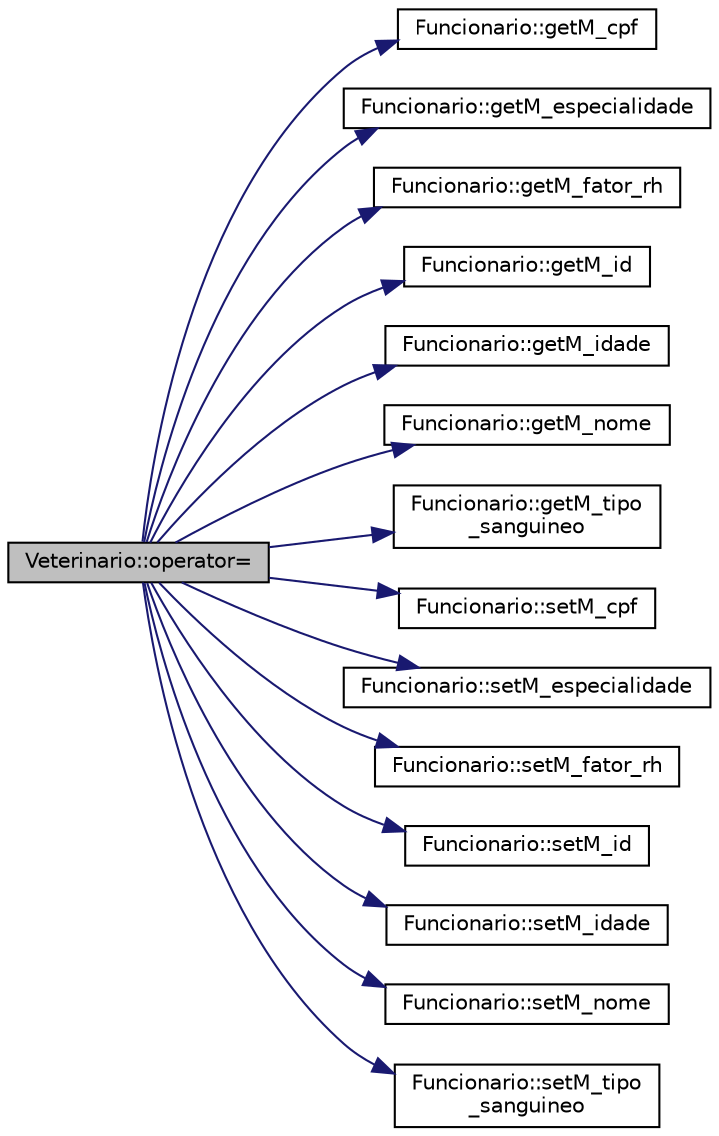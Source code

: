 digraph "Veterinario::operator="
{
  edge [fontname="Helvetica",fontsize="10",labelfontname="Helvetica",labelfontsize="10"];
  node [fontname="Helvetica",fontsize="10",shape=record];
  rankdir="LR";
  Node6 [label="Veterinario::operator=",height=0.2,width=0.4,color="black", fillcolor="grey75", style="filled", fontcolor="black"];
  Node6 -> Node7 [color="midnightblue",fontsize="10",style="solid",fontname="Helvetica"];
  Node7 [label="Funcionario::getM_cpf",height=0.2,width=0.4,color="black", fillcolor="white", style="filled",URL="$class_funcionario.html#afe90ceedae9ae30ba014aa43e0556744"];
  Node6 -> Node8 [color="midnightblue",fontsize="10",style="solid",fontname="Helvetica"];
  Node8 [label="Funcionario::getM_especialidade",height=0.2,width=0.4,color="black", fillcolor="white", style="filled",URL="$class_funcionario.html#ad04c633c1d9c9d0c0e794bad0b4d2adf"];
  Node6 -> Node9 [color="midnightblue",fontsize="10",style="solid",fontname="Helvetica"];
  Node9 [label="Funcionario::getM_fator_rh",height=0.2,width=0.4,color="black", fillcolor="white", style="filled",URL="$class_funcionario.html#ab34e46ef33b0f2918bcf129772ca28fb"];
  Node6 -> Node10 [color="midnightblue",fontsize="10",style="solid",fontname="Helvetica"];
  Node10 [label="Funcionario::getM_id",height=0.2,width=0.4,color="black", fillcolor="white", style="filled",URL="$class_funcionario.html#a28862fda8ac97bae17caa6c6d8659ca8"];
  Node6 -> Node11 [color="midnightblue",fontsize="10",style="solid",fontname="Helvetica"];
  Node11 [label="Funcionario::getM_idade",height=0.2,width=0.4,color="black", fillcolor="white", style="filled",URL="$class_funcionario.html#aa070eee31dbde8832868518a0f0d1436"];
  Node6 -> Node12 [color="midnightblue",fontsize="10",style="solid",fontname="Helvetica"];
  Node12 [label="Funcionario::getM_nome",height=0.2,width=0.4,color="black", fillcolor="white", style="filled",URL="$class_funcionario.html#abfafc40b693e6bf765998a78d23b2e58"];
  Node6 -> Node13 [color="midnightblue",fontsize="10",style="solid",fontname="Helvetica"];
  Node13 [label="Funcionario::getM_tipo\l_sanguineo",height=0.2,width=0.4,color="black", fillcolor="white", style="filled",URL="$class_funcionario.html#a43899ba443365c1e3b5e78e37a8ccd85"];
  Node6 -> Node14 [color="midnightblue",fontsize="10",style="solid",fontname="Helvetica"];
  Node14 [label="Funcionario::setM_cpf",height=0.2,width=0.4,color="black", fillcolor="white", style="filled",URL="$class_funcionario.html#a34df8d7817934b39bf55862532f222f6"];
  Node6 -> Node15 [color="midnightblue",fontsize="10",style="solid",fontname="Helvetica"];
  Node15 [label="Funcionario::setM_especialidade",height=0.2,width=0.4,color="black", fillcolor="white", style="filled",URL="$class_funcionario.html#a19534737bd7bf7f4b308bffebdfaa9cd"];
  Node6 -> Node16 [color="midnightblue",fontsize="10",style="solid",fontname="Helvetica"];
  Node16 [label="Funcionario::setM_fator_rh",height=0.2,width=0.4,color="black", fillcolor="white", style="filled",URL="$class_funcionario.html#a96f023d8dbc4b2ee7ead46a1cb91e9a2"];
  Node6 -> Node17 [color="midnightblue",fontsize="10",style="solid",fontname="Helvetica"];
  Node17 [label="Funcionario::setM_id",height=0.2,width=0.4,color="black", fillcolor="white", style="filled",URL="$class_funcionario.html#a9918c88dd2985cb8643f28407e5f0236"];
  Node6 -> Node18 [color="midnightblue",fontsize="10",style="solid",fontname="Helvetica"];
  Node18 [label="Funcionario::setM_idade",height=0.2,width=0.4,color="black", fillcolor="white", style="filled",URL="$class_funcionario.html#a94d479f6870613825b0d6fb1b914bac0"];
  Node6 -> Node19 [color="midnightblue",fontsize="10",style="solid",fontname="Helvetica"];
  Node19 [label="Funcionario::setM_nome",height=0.2,width=0.4,color="black", fillcolor="white", style="filled",URL="$class_funcionario.html#a85a4128d2eae877de922cd3259054e43"];
  Node6 -> Node20 [color="midnightblue",fontsize="10",style="solid",fontname="Helvetica"];
  Node20 [label="Funcionario::setM_tipo\l_sanguineo",height=0.2,width=0.4,color="black", fillcolor="white", style="filled",URL="$class_funcionario.html#aaa528174dd7a3e3d3d7dfd5a20455a34"];
}
